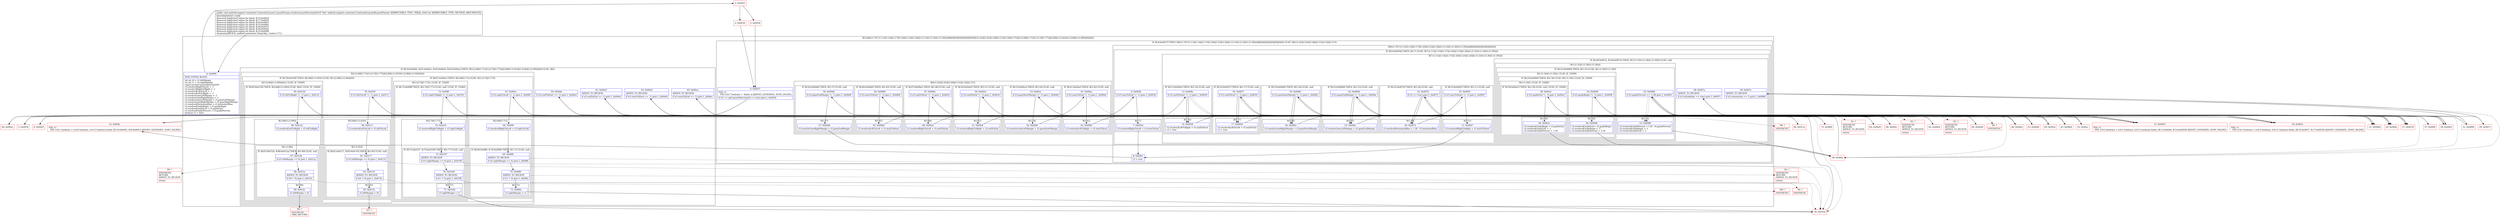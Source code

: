 digraph "CFG forandroid.support.constraint.ConstraintLayout.LayoutParams.resolveLayoutDirection(I)V" {
subgraph cluster_Region_1364911271 {
label = "R(3:0|(8:(1:7)(7:(1:11)|(1:14)|(1:17)|(1:20)|(1:23)|(1:26)|(1:(1:33)(1:(1:36)(1:(1:39)))))|8|(0)|(0)|(0)|(0)|(0)|(0)(0))(6:(1:42)|(1:45)|(1:48)|(1:51)|(1:54)|(1:57))|(2:(2:68|(1:71))(1:(2:74|(1:77)))|(2:80|(1:(1:83)))(1:(2:86|(1:(1:89)))(0)))(0))";
node [shape=record,color=blue];
Node_0 [shape=record,label="{0\:\ 0x0000|MTH_ENTER_BLOCK\l|int int r0 = r5.leftMargin\lint int r1 = r5.rightMargin\lsuper.resolveLayoutDirection(r6)\lr5.resolvedRightToLeft = \-1\lr5.resolvedRightToRight = \-1\lr5.resolvedLeftToLeft = \-1\lr5.resolvedLeftToRight = \-1\lr5.resolveGoneLeftMargin = \-1\lr5.resolveGoneRightMargin = \-1\lr5.resolveGoneLeftMargin = r5.goneLeftMargin\lr5.resolveGoneRightMargin = r5.goneRightMargin\lr5.resolvedHorizontalBias = r5.horizontalBias\lr5.resolvedGuideBegin = r5.guideBegin\lr5.resolvedGuideEnd = r5.guideEnd\lr5.resolvedGuidePercent = r5.guidePercent\lboolean r3 = false\l}"];
subgraph cluster_IfRegion_1040614102 {
label = "IF [B:4:0x0037] THEN: R(8:(1:7)(7:(1:11)|(1:14)|(1:17)|(1:20)|(1:23)|(1:26)|(1:(1:33)(1:(1:36)(1:(1:39)))))|8|(0)|(0)|(0)|(0)|(0)|(0)(0)) ELSE: R(6:(1:42)|(1:45)|(1:48)|(1:51)|(1:54)|(1:57))";
node [shape=record,color=blue];
Node_4 [shape=record,label="{4\:\ 0x0037|PHI: r2 \l  PHI: (r2v7 boolean) =  binds: [] A[DONT_GENERATE, DONT_INLINE]\l|if ((1 == getLayoutDirection()) == true) goto L_0x0039\l}"];
subgraph cluster_Region_81533695 {
label = "R(8:(1:7)(7:(1:11)|(1:14)|(1:17)|(1:20)|(1:23)|(1:26)|(1:(1:33)(1:(1:36)(1:(1:39)))))|8|(0)|(0)|(0)|(0)|(0)|(0)(0))";
node [shape=record,color=blue];
subgraph cluster_IfRegion_1897800972 {
label = "IF [B:6:0x003b] THEN: R(1:7) ELSE: R(7:(1:11)|(1:14)|(1:17)|(1:20)|(1:23)|(1:26)|(1:(1:33)(1:(1:36)(1:(1:39)))))";
node [shape=record,color=blue];
Node_6 [shape=record,label="{6\:\ 0x003b|if (r5.startToEnd != \-1) goto L_0x003d\l}"];
subgraph cluster_Region_1616077719 {
label = "R(1:7)";
node [shape=record,color=blue];
Node_7 [shape=record,label="{7\:\ 0x003d|r5.resolvedRightToLeft = r5.startToEnd\l}"];
}
subgraph cluster_Region_214567305 {
label = "R(7:(1:11)|(1:14)|(1:17)|(1:20)|(1:23)|(1:26)|(1:(1:33)(1:(1:36)(1:(1:39)))))";
node [shape=record,color=blue];
subgraph cluster_IfRegion_114309876 {
label = "IF [B:10:0x0045] THEN: R(1:11) ELSE: null";
node [shape=record,color=blue];
Node_10 [shape=record,label="{10\:\ 0x0045|if (r5.startToStart != \-1) goto L_0x0047\l}"];
subgraph cluster_Region_107370855 {
label = "R(1:11)";
node [shape=record,color=blue];
Node_11 [shape=record,label="{11\:\ 0x0047|r5.resolvedRightToRight = r5.startToStart\l}"];
}
}
subgraph cluster_IfRegion_2102578663 {
label = "IF [B:13:0x004e] THEN: R(1:14) ELSE: null";
node [shape=record,color=blue];
Node_13 [shape=record,label="{13\:\ 0x004e|if (r5.endToStart != \-1) goto L_0x0050\l}"];
subgraph cluster_Region_133677716 {
label = "R(1:14)";
node [shape=record,color=blue];
Node_14 [shape=record,label="{14\:\ 0x0050|r5.resolvedLeftToRight = r5.endToStart\lr3 = true\l}"];
}
}
subgraph cluster_IfRegion_554173829 {
label = "IF [B:16:0x0057] THEN: R(1:17) ELSE: null";
node [shape=record,color=blue];
Node_16 [shape=record,label="{16\:\ 0x0057|if (r5.endToEnd != \-1) goto L_0x0059\l}"];
subgraph cluster_Region_1394180746 {
label = "R(1:17)";
node [shape=record,color=blue];
Node_17 [shape=record,label="{17\:\ 0x0059|r5.resolvedLeftToLeft = r5.endToEnd\lr3 = true\l}"];
}
}
subgraph cluster_IfRegion_638094538 {
label = "IF [B:19:0x0060] THEN: R(1:20) ELSE: null";
node [shape=record,color=blue];
Node_19 [shape=record,label="{19\:\ 0x0060|if (r5.goneStartMargin != \-1) goto L_0x0062\l}"];
subgraph cluster_Region_311514125 {
label = "R(1:20)";
node [shape=record,color=blue];
Node_20 [shape=record,label="{20\:\ 0x0062|r5.resolveGoneRightMargin = r5.goneStartMargin\l}"];
}
}
subgraph cluster_IfRegion_2034732621 {
label = "IF [B:22:0x0068] THEN: R(1:23) ELSE: null";
node [shape=record,color=blue];
Node_22 [shape=record,label="{22\:\ 0x0068|if (r5.goneEndMargin != \-1) goto L_0x006a\l}"];
subgraph cluster_Region_411207885 {
label = "R(1:23)";
node [shape=record,color=blue];
Node_23 [shape=record,label="{23\:\ 0x006a|r5.resolveGoneLeftMargin = r5.goneEndMargin\l}"];
}
}
subgraph cluster_IfRegion_560840570 {
label = "IF [B:25:0x0070] THEN: R(1:26) ELSE: null";
node [shape=record,color=blue];
Node_25 [shape=record,label="{25\:\ 0x0070|if (r3 == true) goto L_0x0072\l}"];
subgraph cluster_Region_2047748555 {
label = "R(1:26)";
node [shape=record,color=blue];
Node_26 [shape=record,label="{26\:\ 0x0072|r5.resolvedHorizontalBias = 1.0f \- r5.horizontalBias\l}"];
}
}
subgraph cluster_IfRegion_1646734267 {
label = "IF [B:28:0x007a, B:30:0x007e] THEN: R(1:(1:33)(1:(1:36)(1:(1:39)))) ELSE: null";
node [shape=record,color=blue];
Node_28 [shape=record,label="{28\:\ 0x007a|ADDED_TO_REGION\l|if (r5.isGuideline == true) goto L_0x007c\l}"];
Node_30 [shape=record,label="{30\:\ 0x007e|ADDED_TO_REGION\l|if (r5.orientation == 1) goto L_0x0080\l}"];
subgraph cluster_Region_660075604 {
label = "R(1:(1:33)(1:(1:36)(1:(1:39))))";
node [shape=record,color=blue];
subgraph cluster_IfRegion_723506323 {
label = "IF [B:32:0x0086] THEN: R(1:33) ELSE: R(1:(1:36)(1:(1:39)))";
node [shape=record,color=blue];
Node_32 [shape=record,label="{32\:\ 0x0086|if (r5.guidePercent == \-1.0f) goto L_0x0092\l}"];
subgraph cluster_Region_542437450 {
label = "R(1:33)";
node [shape=record,color=blue];
Node_33 [shape=record,label="{33\:\ 0x0088|r5.resolvedGuidePercent = 1.0f \- r5.guidePercent\lr5.resolvedGuideBegin = \-1\lr5.resolvedGuideEnd = \-1\l}"];
}
subgraph cluster_Region_2071293192 {
label = "R(1:(1:36)(1:(1:39))) | ELSE_IF_CHAIN\l";
node [shape=record,color=blue];
subgraph cluster_IfRegion_1662571366 {
label = "IF [B:35:0x0094] THEN: R(1:36) ELSE: R(1:(1:39)) | ELSE_IF_CHAIN\l";
node [shape=record,color=blue];
Node_35 [shape=record,label="{35\:\ 0x0094|if (r5.guideBegin != \-1) goto L_0x0096\l}"];
subgraph cluster_Region_922101978 {
label = "R(1:36)";
node [shape=record,color=blue];
Node_36 [shape=record,label="{36\:\ 0x0096|r5.resolvedGuideEnd = r5.guideBegin\lr5.resolvedGuideBegin = \-1\lr5.resolvedGuidePercent = \-1.0f\l}"];
}
subgraph cluster_Region_824662254 {
label = "R(1:(1:39)) | ELSE_IF_CHAIN\l";
node [shape=record,color=blue];
subgraph cluster_IfRegion_1634365167 {
label = "IF [B:38:0x00a1] THEN: R(1:39) ELSE: null | ELSE_IF_CHAIN\l";
node [shape=record,color=blue];
Node_38 [shape=record,label="{38\:\ 0x00a1|if (r5.guideEnd != \-1) goto L_0x00a3\l}"];
subgraph cluster_Region_1145832007 {
label = "R(1:39)";
node [shape=record,color=blue];
Node_39 [shape=record,label="{39\:\ 0x00a3|r5.resolvedGuideBegin = r5.guideEnd\lr5.resolvedGuideEnd = \-1\lr5.resolvedGuidePercent = \-1.0f\l}"];
}
}
}
}
}
}
}
}
}
}
Node_8 [shape=record,label="{8\:\ 0x0041|r3 = true\l}"];
subgraph cluster_IfRegion_1132155628 {
label = "IF [B:13:0x004e] THEN: R(0) ELSE: null";
node [shape=record,color=blue];
Node_13 [shape=record,label="{13\:\ 0x004e|if (r5.endToStart != \-1) goto L_0x0050\l}"];
subgraph cluster_Region_1217434181 {
label = "R(0)";
node [shape=record,color=blue];
}
}
subgraph cluster_IfRegion_2059374766 {
label = "IF [B:16:0x0057] THEN: R(0) ELSE: null";
node [shape=record,color=blue];
Node_16 [shape=record,label="{16\:\ 0x0057|if (r5.endToEnd != \-1) goto L_0x0059\l}"];
subgraph cluster_Region_1581644676 {
label = "R(0)";
node [shape=record,color=blue];
}
}
subgraph cluster_IfRegion_1194344082 {
label = "IF [B:19:0x0060] THEN: R(0) ELSE: null";
node [shape=record,color=blue];
Node_19 [shape=record,label="{19\:\ 0x0060|if (r5.goneStartMargin != \-1) goto L_0x0062\l}"];
subgraph cluster_Region_201232011 {
label = "R(0)";
node [shape=record,color=blue];
}
}
subgraph cluster_IfRegion_222447034 {
label = "IF [B:22:0x0068] THEN: R(0) ELSE: null";
node [shape=record,color=blue];
Node_22 [shape=record,label="{22\:\ 0x0068|if (r5.goneEndMargin != \-1) goto L_0x006a\l}"];
subgraph cluster_Region_2083128909 {
label = "R(0)";
node [shape=record,color=blue];
}
}
subgraph cluster_IfRegion_1056924687 {
label = "IF [B:25:0x0070] THEN: R(0) ELSE: null";
node [shape=record,color=blue];
Node_25 [shape=record,label="{25\:\ 0x0070|if (r3 == true) goto L_0x0072\l}"];
subgraph cluster_Region_975729652 {
label = "R(0)";
node [shape=record,color=blue];
}
}
subgraph cluster_IfRegion_1172121836 {
label = "IF [B:32:0x0086] THEN: R(0) ELSE: R(0)";
node [shape=record,color=blue];
Node_32 [shape=record,label="{32\:\ 0x0086|if (r5.guidePercent == \-1.0f) goto L_0x0092\l}"];
subgraph cluster_Region_1521343096 {
label = "R(0)";
node [shape=record,color=blue];
}
subgraph cluster_Region_1981392654 {
label = "R(0)";
node [shape=record,color=blue];
}
}
}
subgraph cluster_Region_265805290 {
label = "R(6:(1:42)|(1:45)|(1:48)|(1:51)|(1:54)|(1:57))";
node [shape=record,color=blue];
subgraph cluster_IfRegion_601956020 {
label = "IF [B:41:0x00ae] THEN: R(1:42) ELSE: null";
node [shape=record,color=blue];
Node_41 [shape=record,label="{41\:\ 0x00ae|if (r5.startToEnd != \-1) goto L_0x00b0\l}"];
subgraph cluster_Region_397115050 {
label = "R(1:42)";
node [shape=record,color=blue];
Node_42 [shape=record,label="{42\:\ 0x00b0|r5.resolvedLeftToRight = r5.startToEnd\l}"];
}
}
subgraph cluster_IfRegion_749832838 {
label = "IF [B:44:0x00b6] THEN: R(1:45) ELSE: null";
node [shape=record,color=blue];
Node_44 [shape=record,label="{44\:\ 0x00b6|if (r5.startToStart != \-1) goto L_0x00b8\l}"];
subgraph cluster_Region_498612855 {
label = "R(1:45)";
node [shape=record,color=blue];
Node_45 [shape=record,label="{45\:\ 0x00b8|r5.resolvedLeftToLeft = r5.startToStart\l}"];
}
}
subgraph cluster_IfRegion_914854858 {
label = "IF [B:47:0x00be] THEN: R(1:48) ELSE: null";
node [shape=record,color=blue];
Node_47 [shape=record,label="{47\:\ 0x00be|if (r5.endToStart != \-1) goto L_0x00c0\l}"];
subgraph cluster_Region_2056643998 {
label = "R(1:48)";
node [shape=record,color=blue];
Node_48 [shape=record,label="{48\:\ 0x00c0|r5.resolvedRightToLeft = r5.endToStart\l}"];
}
}
subgraph cluster_IfRegion_1523627504 {
label = "IF [B:50:0x00c6] THEN: R(1:51) ELSE: null";
node [shape=record,color=blue];
Node_50 [shape=record,label="{50\:\ 0x00c6|if (r5.endToEnd != \-1) goto L_0x00c8\l}"];
subgraph cluster_Region_107431775 {
label = "R(1:51)";
node [shape=record,color=blue];
Node_51 [shape=record,label="{51\:\ 0x00c8|r5.resolvedRightToRight = r5.endToEnd\l}"];
}
}
subgraph cluster_IfRegion_208969114 {
label = "IF [B:53:0x00ce] THEN: R(1:54) ELSE: null";
node [shape=record,color=blue];
Node_53 [shape=record,label="{53\:\ 0x00ce|if (r5.goneStartMargin != \-1) goto L_0x00d0\l}"];
subgraph cluster_Region_1494757535 {
label = "R(1:54)";
node [shape=record,color=blue];
Node_54 [shape=record,label="{54\:\ 0x00d0|r5.resolveGoneLeftMargin = r5.goneStartMargin\l}"];
}
}
subgraph cluster_IfRegion_104358265 {
label = "IF [B:56:0x00d6] THEN: R(1:57) ELSE: null";
node [shape=record,color=blue];
Node_56 [shape=record,label="{56\:\ 0x00d6|if (r5.goneEndMargin != \-1) goto L_0x00d8\l}"];
subgraph cluster_Region_978948958 {
label = "R(1:57)";
node [shape=record,color=blue];
Node_57 [shape=record,label="{57\:\ 0x00d8|r5.resolveGoneRightMargin = r5.goneEndMargin\l}"];
}
}
}
}
subgraph cluster_IfRegion_308892098 {
label = "IF [B:59:0x00de, B:61:0x00e2, B:63:0x00e6, B:65:0x00ea] THEN: R(2:(2:68|(1:71))(1:(2:74|(1:77)))|(2:80|(1:(1:83)))(1:(2:86|(1:(1:89)))(0))) ELSE: R(0)";
node [shape=record,color=blue];
Node_59 [shape=record,label="{59\:\ 0x00de|if (r5.endToStart == \-1) goto L_0x00e0\l}"];
Node_61 [shape=record,label="{61\:\ 0x00e2|ADDED_TO_REGION\l|if (r5.endToEnd == \-1) goto L_0x00e4\l}"];
Node_63 [shape=record,label="{63\:\ 0x00e6|ADDED_TO_REGION\l|if (r5.startToStart == \-1) goto L_0x00e8\l}"];
Node_65 [shape=record,label="{65\:\ 0x00ea|ADDED_TO_REGION\l|if (r5.startToEnd == \-1) goto L_0x00ec\l}"];
subgraph cluster_Region_183306200 {
label = "R(2:(2:68|(1:71))(1:(2:74|(1:77)))|(2:80|(1:(1:83)))(1:(2:86|(1:(1:89)))(0)))";
node [shape=record,color=blue];
subgraph cluster_IfRegion_1335598165 {
label = "IF [B:67:0x00ee] THEN: R(2:68|(1:71)) ELSE: R(1:(2:74|(1:77)))";
node [shape=record,color=blue];
Node_67 [shape=record,label="{67\:\ 0x00ee|if (r5.rightToLeft != \-1) goto L_0x00f0\l}"];
subgraph cluster_Region_959329691 {
label = "R(2:68|(1:71))";
node [shape=record,color=blue];
Node_68 [shape=record,label="{68\:\ 0x00f0|r5.resolvedRightToLeft = r5.rightToLeft\l}"];
subgraph cluster_IfRegion_1829645012 {
label = "IF [B:69:0x00f6, B:70:0x00f8] THEN: R(1:71) ELSE: null";
node [shape=record,color=blue];
Node_69 [shape=record,label="{69\:\ 0x00f6|ADDED_TO_REGION\l|if (r5.rightMargin \<= 0) goto L_0x00f8\l}"];
Node_70 [shape=record,label="{70\:\ 0x00f8|ADDED_TO_REGION\l|if (r1 \> 0) goto L_0x00fa\l}"];
subgraph cluster_Region_83499021 {
label = "R(1:71)";
node [shape=record,color=blue];
Node_71 [shape=record,label="{71\:\ 0x00fa|r5.rightMargin = r1\l}"];
}
}
}
subgraph cluster_Region_1636930621 {
label = "R(1:(2:74|(1:77))) | ELSE_IF_CHAIN\l";
node [shape=record,color=blue];
subgraph cluster_IfRegion_52464656 {
label = "IF [B:73:0x00ff] THEN: R(2:74|(1:77)) ELSE: null | ELSE_IF_CHAIN\l";
node [shape=record,color=blue];
Node_73 [shape=record,label="{73\:\ 0x00ff|if (r5.rightToRight != \-1) goto L_0x0101\l}"];
subgraph cluster_Region_281723157 {
label = "R(2:74|(1:77))";
node [shape=record,color=blue];
Node_74 [shape=record,label="{74\:\ 0x0101|r5.resolvedRightToRight = r5.rightToRight\l}"];
subgraph cluster_IfRegion_2112866549 {
label = "IF [B:75:0x0107, B:76:0x0109] THEN: R(1:77) ELSE: null";
node [shape=record,color=blue];
Node_75 [shape=record,label="{75\:\ 0x0107|ADDED_TO_REGION\l|if (r5.rightMargin \<= 0) goto L_0x0109\l}"];
Node_76 [shape=record,label="{76\:\ 0x0109|ADDED_TO_REGION\l|if (r1 \> 0) goto L_0x010b\l}"];
subgraph cluster_Region_1339902255 {
label = "R(1:77)";
node [shape=record,color=blue];
Node_77 [shape=record,label="{77\:\ 0x010b|r5.rightMargin = r1\l}"];
}
}
}
}
}
}
subgraph cluster_IfRegion_1476443258 {
label = "IF [B:79:0x010f] THEN: R(2:80|(1:(1:83))) ELSE: R(1:(2:86|(1:(1:89)))(0))";
node [shape=record,color=blue];
Node_79 [shape=record,label="{79\:\ 0x010f|if (r5.leftToLeft != \-1) goto L_0x0111\l}"];
subgraph cluster_Region_903736123 {
label = "R(2:80|(1:(1:83)))";
node [shape=record,color=blue];
Node_80 [shape=record,label="{80\:\ 0x0111|r5.resolvedLeftToLeft = r5.leftToLeft\l}"];
subgraph cluster_Region_848994716 {
label = "R(1:(1:83))";
node [shape=record,color=blue];
subgraph cluster_IfRegion_1657856394 {
label = "IF [B:81:0x0117, B:82:0x0119] THEN: R(1:83) ELSE: null";
node [shape=record,color=blue];
Node_81 [shape=record,label="{81\:\ 0x0117|if (r5.leftMargin \<= 0) goto L_0x0119\l}"];
Node_82 [shape=record,label="{82\:\ 0x0119|ADDED_TO_REGION\l|if (r0 \> 0) goto L_0x011b\l}"];
subgraph cluster_Region_302998090 {
label = "R(1:83)";
node [shape=record,color=blue];
Node_83 [shape=record,label="{83\:\ 0x011b|r5.leftMargin = r0\l}"];
}
}
}
}
subgraph cluster_Region_1956514995 {
label = "R(1:(2:86|(1:(1:89)))(0)) | ELSE_IF_CHAIN\l";
node [shape=record,color=blue];
subgraph cluster_IfRegion_698391862 {
label = "IF [B:85:0x0120] THEN: R(2:86|(1:(1:89))) ELSE: R(0) | ELSE_IF_CHAIN\l";
node [shape=record,color=blue];
Node_85 [shape=record,label="{85\:\ 0x0120|if (r5.leftToRight != \-1) goto L_0x0122\l}"];
subgraph cluster_Region_1946038026 {
label = "R(2:86|(1:(1:89)))";
node [shape=record,color=blue];
Node_86 [shape=record,label="{86\:\ 0x0122|r5.resolvedLeftToRight = r5.leftToRight\l}"];
subgraph cluster_Region_344975016 {
label = "R(1:(1:89))";
node [shape=record,color=blue];
subgraph cluster_IfRegion_248439899 {
label = "IF [B:87:0x0128, B:88:0x012a] THEN: R(1:89) ELSE: null";
node [shape=record,color=blue];
Node_87 [shape=record,label="{87\:\ 0x0128|if (r5.leftMargin \<= 0) goto L_0x012a\l}"];
Node_88 [shape=record,label="{88\:\ 0x012a|ADDED_TO_REGION\l|if (r0 \> 0) goto L_0x012c\l}"];
subgraph cluster_Region_146233081 {
label = "R(1:89)";
node [shape=record,color=blue];
Node_89 [shape=record,label="{89\:\ 0x012c|r5.leftMargin = r0\l}"];
}
}
}
}
subgraph cluster_Region_275811102 {
label = "R(0)";
node [shape=record,color=blue];
}
}
}
}
}
subgraph cluster_Region_1024781579 {
label = "R(0)";
node [shape=record,color=blue];
}
}
}
Node_1 [shape=record,color=red,label="{1\:\ 0x0032}"];
Node_2 [shape=record,color=red,label="{2\:\ 0x0034}"];
Node_3 [shape=record,color=red,label="{3\:\ 0x0036}"];
Node_5 [shape=record,color=red,label="{5\:\ 0x0039}"];
Node_9 [shape=record,color=red,label="{9\:\ 0x0043}"];
Node_12 [shape=record,color=red,label="{12\:\ 0x004c|PHI: r3 \l  PHI: (r3v1 boolean) = (r3v0 boolean), (r3v13 boolean) binds: [B:10:0x0045, B:8:0x0041] A[DONT_GENERATE, DONT_INLINE]\l}"];
Node_15 [shape=record,color=red,label="{15\:\ 0x0055|PHI: r3 \l  PHI: (r3v2 boolean) = (r3v1 boolean), (r3v12 boolean) binds: [B:13:0x004e, B:14:0x0050] A[DONT_GENERATE, DONT_INLINE]\l}"];
Node_18 [shape=record,color=red,label="{18\:\ 0x005e|PHI: r3 \l  PHI: (r3v3 boolean) = (r3v2 boolean), (r3v11 boolean) binds: [B:16:0x0057, B:17:0x0059] A[DONT_GENERATE, DONT_INLINE]\l}"];
Node_21 [shape=record,color=red,label="{21\:\ 0x0066}"];
Node_24 [shape=record,color=red,label="{24\:\ 0x006e}"];
Node_27 [shape=record,color=red,label="{27\:\ 0x0078}"];
Node_29 [shape=record,color=red,label="{29\:\ 0x007c}"];
Node_31 [shape=record,color=red,label="{31\:\ 0x0080}"];
Node_34 [shape=record,color=red,label="{34\:\ 0x0092}"];
Node_37 [shape=record,color=red,label="{37\:\ 0x009f}"];
Node_40 [shape=record,color=red,label="{40\:\ 0x00ac}"];
Node_43 [shape=record,color=red,label="{43\:\ 0x00b4}"];
Node_46 [shape=record,color=red,label="{46\:\ 0x00bc}"];
Node_49 [shape=record,color=red,label="{49\:\ 0x00c4}"];
Node_52 [shape=record,color=red,label="{52\:\ 0x00cc}"];
Node_55 [shape=record,color=red,label="{55\:\ 0x00d4}"];
Node_58 [shape=record,color=red,label="{58\:\ 0x00dc}"];
Node_60 [shape=record,color=red,label="{60\:\ 0x00e0}"];
Node_62 [shape=record,color=red,label="{62\:\ 0x00e4}"];
Node_64 [shape=record,color=red,label="{64\:\ 0x00e8}"];
Node_66 [shape=record,color=red,label="{66\:\ 0x00ec}"];
Node_72 [shape=record,color=red,label="{72\:\ 0x00fd}"];
Node_78 [shape=record,color=red,label="{78\:\ 0x010d}"];
Node_84 [shape=record,color=red,label="{84\:\ 0x011e}"];
Node_90 [shape=record,color=red,label="{90\:\ ?|SYNTHETIC\lORIG_RETURN\l}"];
Node_91 [shape=record,color=red,label="{91\:\ ?|SYNTHETIC\lRETURN\lADDED_TO_REGION\l|return\l}"];
Node_92 [shape=record,color=red,label="{92\:\ ?|SYNTHETIC\lRETURN\lADDED_TO_REGION\l|return\l}"];
Node_93 [shape=record,color=red,label="{93\:\ ?|SYNTHETIC\lRETURN\lADDED_TO_REGION\l|return\l}"];
Node_94 [shape=record,color=red,label="{94\:\ ?|SYNTHETIC\l}"];
Node_95 [shape=record,color=red,label="{95\:\ ?|SYNTHETIC\lRETURN\lADDED_TO_REGION\l|return\l}"];
Node_96 [shape=record,color=red,label="{96\:\ ?|SYNTHETIC\l}"];
Node_97 [shape=record,color=red,label="{97\:\ ?|SYNTHETIC\l}"];
Node_98 [shape=record,color=red,label="{98\:\ ?|SYNTHETIC\l}"];
Node_99 [shape=record,color=red,label="{99\:\ ?|SYNTHETIC\lRETURN\lADDED_TO_REGION\l|return\l}"];
Node_100 [shape=record,color=red,label="{100\:\ ?|SYNTHETIC\l}"];
MethodNode[shape=record,label="{public void android.support.constraint.ConstraintLayout.LayoutParams.resolveLayoutDirection((r5v0 'this' android.support.constraint.ConstraintLayout$LayoutParams A[IMMUTABLE_TYPE, THIS]), (r6v0 int A[IMMUTABLE_TYPE, METHOD_ARGUMENT]))  | INCONSISTENT_CODE\lRemoved duplicated region for block: B:14:0x0050 \lRemoved duplicated region for block: B:17:0x0059 \lRemoved duplicated region for block: B:20:0x0062 \lRemoved duplicated region for block: B:23:0x006a \lRemoved duplicated region for block: B:26:0x0072 \lRemoved duplicated region for block: B:34:0x0092 \lRemoved duplicated region for block: B:33:0x0088 \lAnnotation[BUILD, android.annotation.TargetApi, \{value=17\}]\l}"];
MethodNode -> Node_0;
Node_0 -> Node_1;
Node_4 -> Node_5;
Node_4 -> Node_40[style=dashed];
Node_6 -> Node_7;
Node_6 -> Node_9[style=dashed];
Node_7 -> Node_8;
Node_10 -> Node_11;
Node_10 -> Node_12[style=dashed];
Node_11 -> Node_8;
Node_13 -> Node_14;
Node_13 -> Node_15[style=dashed];
Node_14 -> Node_15;
Node_16 -> Node_17;
Node_16 -> Node_18[style=dashed];
Node_17 -> Node_18;
Node_19 -> Node_20;
Node_19 -> Node_21[style=dashed];
Node_20 -> Node_21;
Node_22 -> Node_23;
Node_22 -> Node_24[style=dashed];
Node_23 -> Node_24;
Node_25 -> Node_26;
Node_25 -> Node_27[style=dashed];
Node_26 -> Node_27;
Node_28 -> Node_29;
Node_28 -> Node_58[style=dashed];
Node_30 -> Node_31;
Node_30 -> Node_58[style=dashed];
Node_32 -> Node_33[style=dashed];
Node_32 -> Node_34;
Node_33 -> Node_58;
Node_35 -> Node_36;
Node_35 -> Node_37[style=dashed];
Node_36 -> Node_58;
Node_38 -> Node_39;
Node_38 -> Node_58[style=dashed];
Node_39 -> Node_58;
Node_8 -> Node_12;
Node_13 -> Node_14;
Node_13 -> Node_15[style=dashed];
Node_16 -> Node_17;
Node_16 -> Node_18[style=dashed];
Node_19 -> Node_20;
Node_19 -> Node_21[style=dashed];
Node_22 -> Node_23;
Node_22 -> Node_24[style=dashed];
Node_25 -> Node_26;
Node_25 -> Node_27[style=dashed];
Node_32 -> Node_33[style=dashed];
Node_32 -> Node_34;
Node_41 -> Node_42;
Node_41 -> Node_43[style=dashed];
Node_42 -> Node_43;
Node_44 -> Node_45;
Node_44 -> Node_46[style=dashed];
Node_45 -> Node_46;
Node_47 -> Node_48;
Node_47 -> Node_49[style=dashed];
Node_48 -> Node_49;
Node_50 -> Node_51;
Node_50 -> Node_52[style=dashed];
Node_51 -> Node_52;
Node_53 -> Node_54;
Node_53 -> Node_55[style=dashed];
Node_54 -> Node_55;
Node_56 -> Node_57;
Node_56 -> Node_58[style=dashed];
Node_57 -> Node_58;
Node_59 -> Node_60;
Node_59 -> Node_91[style=dashed];
Node_61 -> Node_62;
Node_61 -> Node_92[style=dashed];
Node_63 -> Node_64;
Node_63 -> Node_93[style=dashed];
Node_65 -> Node_66;
Node_65 -> Node_94[style=dashed];
Node_67 -> Node_68;
Node_67 -> Node_72[style=dashed];
Node_68 -> Node_69;
Node_69 -> Node_70;
Node_69 -> Node_78[style=dashed];
Node_70 -> Node_71;
Node_70 -> Node_78[style=dashed];
Node_71 -> Node_78;
Node_73 -> Node_74;
Node_73 -> Node_78[style=dashed];
Node_74 -> Node_75;
Node_75 -> Node_76;
Node_75 -> Node_78[style=dashed];
Node_76 -> Node_77;
Node_76 -> Node_78[style=dashed];
Node_77 -> Node_78;
Node_79 -> Node_80;
Node_79 -> Node_84[style=dashed];
Node_80 -> Node_81;
Node_81 -> Node_82;
Node_81 -> Node_95[style=dashed];
Node_82 -> Node_83;
Node_82 -> Node_96[style=dashed];
Node_83 -> Node_97;
Node_85 -> Node_86;
Node_85 -> Node_98[style=dashed];
Node_86 -> Node_87;
Node_87 -> Node_88;
Node_87 -> Node_99[style=dashed];
Node_88 -> Node_89;
Node_88 -> Node_100[style=dashed];
Node_89 -> Node_90;
Node_1 -> Node_2;
Node_1 -> Node_3;
Node_2 -> Node_4;
Node_3 -> Node_4;
Node_5 -> Node_6;
Node_9 -> Node_10;
Node_12 -> Node_13;
Node_15 -> Node_16;
Node_18 -> Node_19;
Node_21 -> Node_22;
Node_24 -> Node_25;
Node_27 -> Node_28;
Node_29 -> Node_30;
Node_31 -> Node_32;
Node_34 -> Node_35;
Node_37 -> Node_38;
Node_40 -> Node_41;
Node_43 -> Node_44;
Node_46 -> Node_47;
Node_49 -> Node_50;
Node_52 -> Node_53;
Node_55 -> Node_56;
Node_58 -> Node_59;
Node_60 -> Node_61;
Node_62 -> Node_63;
Node_64 -> Node_65;
Node_66 -> Node_67;
Node_72 -> Node_73;
Node_78 -> Node_79;
Node_84 -> Node_85;
}


